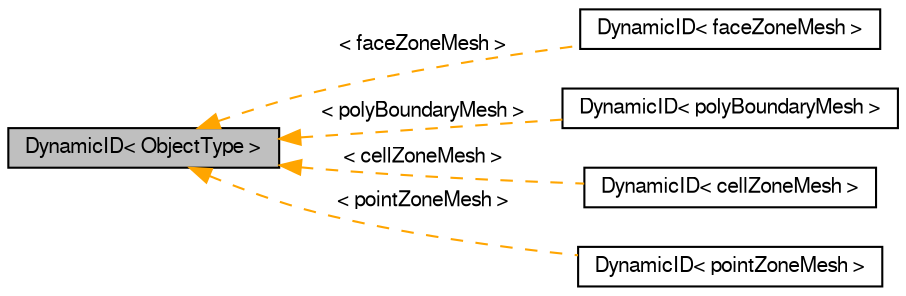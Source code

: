 digraph "DynamicID&lt; ObjectType &gt;"
{
  bgcolor="transparent";
  edge [fontname="FreeSans",fontsize="10",labelfontname="FreeSans",labelfontsize="10"];
  node [fontname="FreeSans",fontsize="10",shape=record];
  rankdir="LR";
  Node0 [label="DynamicID\< ObjectType \>",height=0.2,width=0.4,color="black", fillcolor="grey75", style="filled", fontcolor="black"];
  Node0 -> Node1 [dir="back",color="orange",fontsize="10",style="dashed",label=" \< faceZoneMesh \>" ,fontname="FreeSans"];
  Node1 [label="DynamicID\< faceZoneMesh \>",height=0.2,width=0.4,color="black",URL="$a27114.html"];
  Node0 -> Node2 [dir="back",color="orange",fontsize="10",style="dashed",label=" \< polyBoundaryMesh \>" ,fontname="FreeSans"];
  Node2 [label="DynamicID\< polyBoundaryMesh \>",height=0.2,width=0.4,color="black",URL="$a27114.html"];
  Node0 -> Node3 [dir="back",color="orange",fontsize="10",style="dashed",label=" \< cellZoneMesh \>" ,fontname="FreeSans"];
  Node3 [label="DynamicID\< cellZoneMesh \>",height=0.2,width=0.4,color="black",URL="$a27114.html"];
  Node0 -> Node4 [dir="back",color="orange",fontsize="10",style="dashed",label=" \< pointZoneMesh \>" ,fontname="FreeSans"];
  Node4 [label="DynamicID\< pointZoneMesh \>",height=0.2,width=0.4,color="black",URL="$a27114.html"];
}
